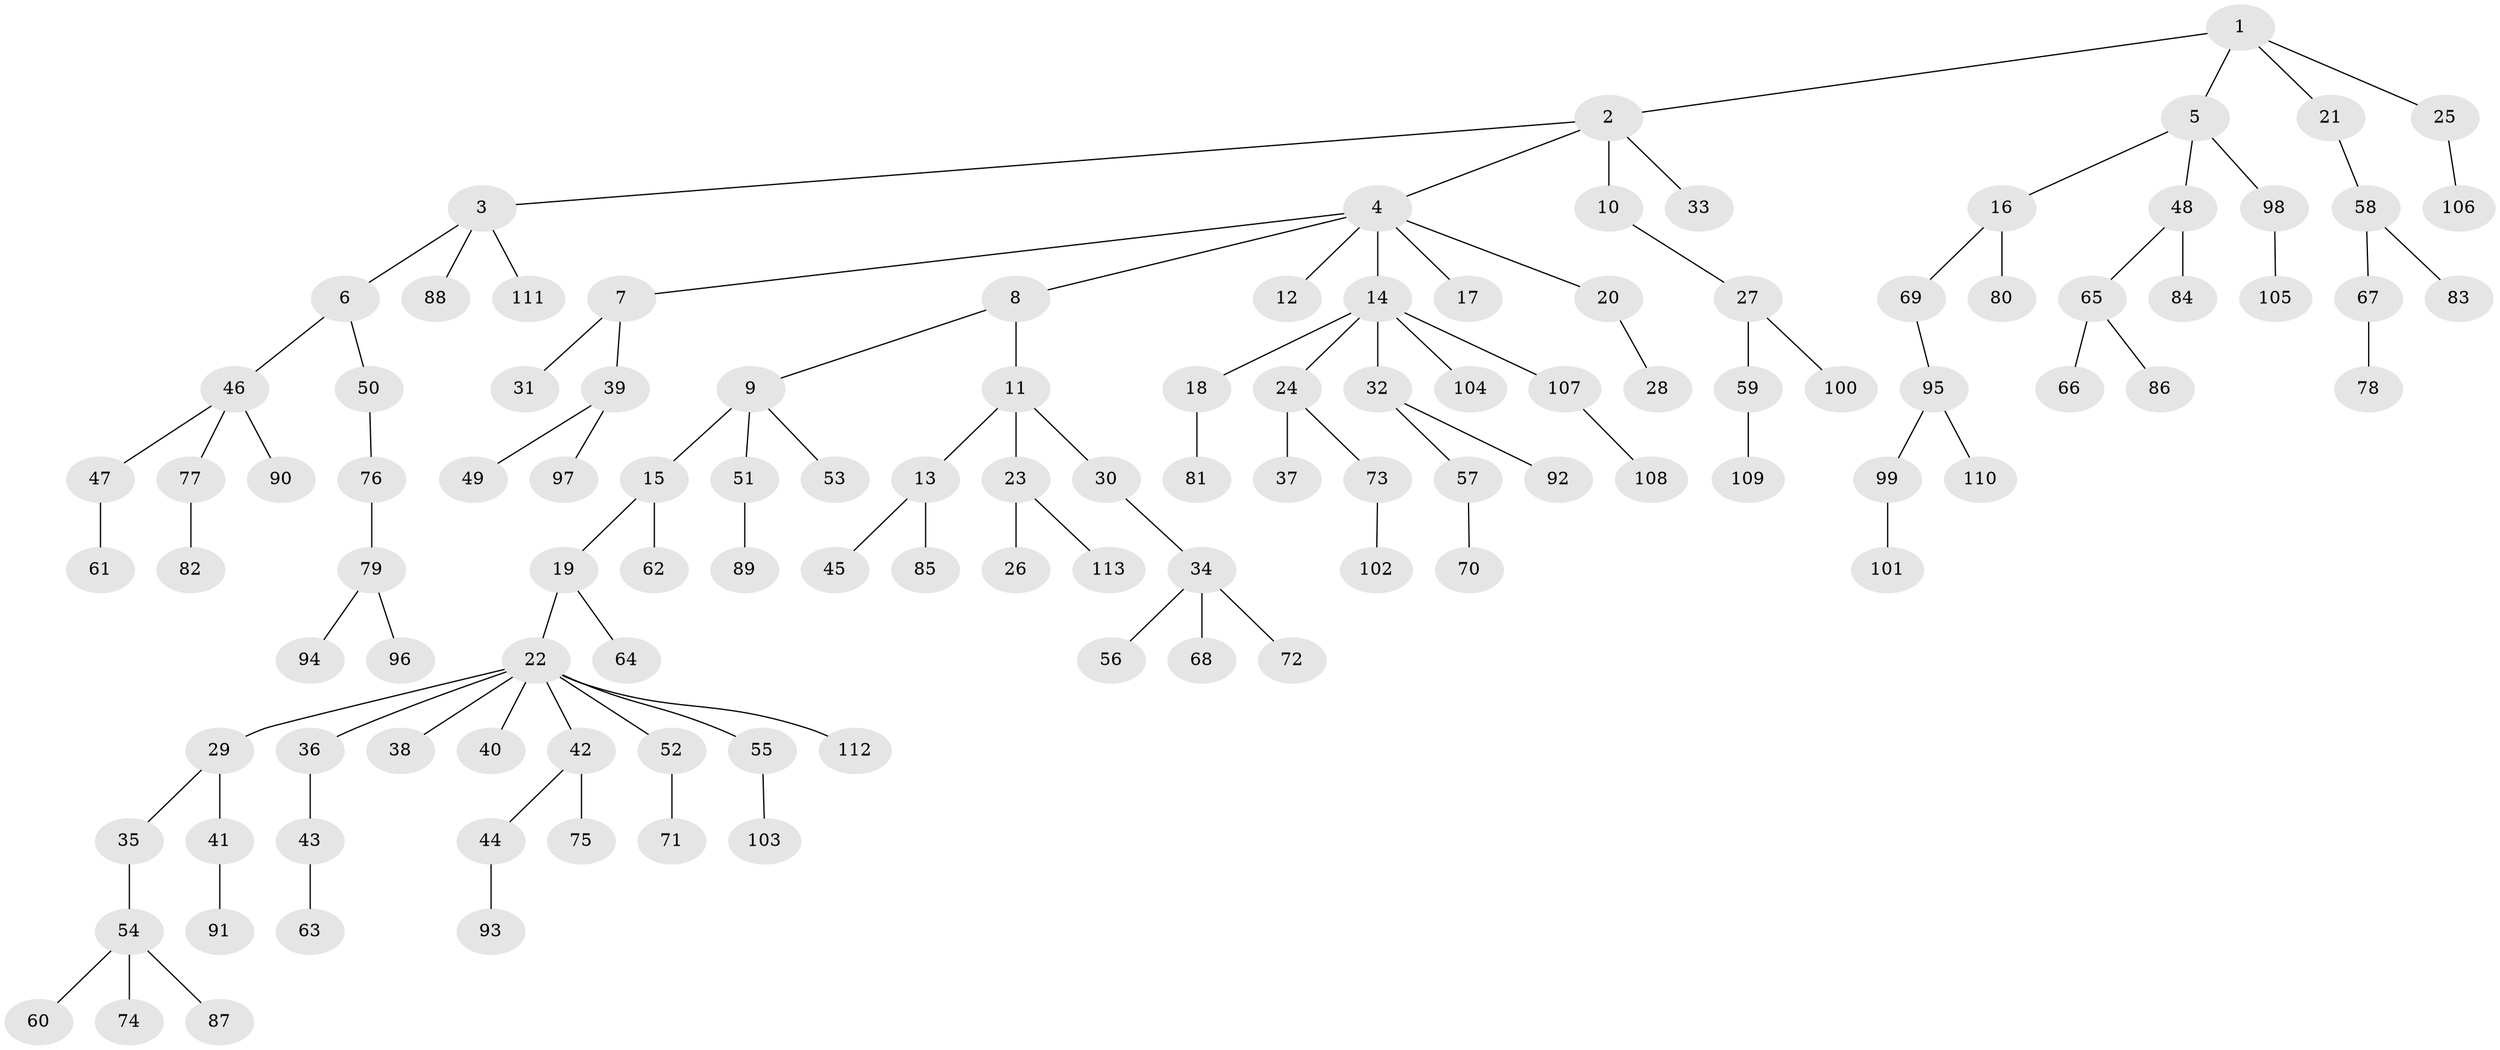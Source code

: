 // coarse degree distribution, {4: 0.05194805194805195, 7: 0.012987012987012988, 8: 0.012987012987012988, 5: 0.03896103896103896, 3: 0.11688311688311688, 2: 0.15584415584415584, 1: 0.5974025974025974, 9: 0.012987012987012988}
// Generated by graph-tools (version 1.1) at 2025/42/03/06/25 10:42:05]
// undirected, 113 vertices, 112 edges
graph export_dot {
graph [start="1"]
  node [color=gray90,style=filled];
  1;
  2;
  3;
  4;
  5;
  6;
  7;
  8;
  9;
  10;
  11;
  12;
  13;
  14;
  15;
  16;
  17;
  18;
  19;
  20;
  21;
  22;
  23;
  24;
  25;
  26;
  27;
  28;
  29;
  30;
  31;
  32;
  33;
  34;
  35;
  36;
  37;
  38;
  39;
  40;
  41;
  42;
  43;
  44;
  45;
  46;
  47;
  48;
  49;
  50;
  51;
  52;
  53;
  54;
  55;
  56;
  57;
  58;
  59;
  60;
  61;
  62;
  63;
  64;
  65;
  66;
  67;
  68;
  69;
  70;
  71;
  72;
  73;
  74;
  75;
  76;
  77;
  78;
  79;
  80;
  81;
  82;
  83;
  84;
  85;
  86;
  87;
  88;
  89;
  90;
  91;
  92;
  93;
  94;
  95;
  96;
  97;
  98;
  99;
  100;
  101;
  102;
  103;
  104;
  105;
  106;
  107;
  108;
  109;
  110;
  111;
  112;
  113;
  1 -- 2;
  1 -- 5;
  1 -- 21;
  1 -- 25;
  2 -- 3;
  2 -- 4;
  2 -- 10;
  2 -- 33;
  3 -- 6;
  3 -- 88;
  3 -- 111;
  4 -- 7;
  4 -- 8;
  4 -- 12;
  4 -- 14;
  4 -- 17;
  4 -- 20;
  5 -- 16;
  5 -- 48;
  5 -- 98;
  6 -- 46;
  6 -- 50;
  7 -- 31;
  7 -- 39;
  8 -- 9;
  8 -- 11;
  9 -- 15;
  9 -- 51;
  9 -- 53;
  10 -- 27;
  11 -- 13;
  11 -- 23;
  11 -- 30;
  13 -- 45;
  13 -- 85;
  14 -- 18;
  14 -- 24;
  14 -- 32;
  14 -- 104;
  14 -- 107;
  15 -- 19;
  15 -- 62;
  16 -- 69;
  16 -- 80;
  18 -- 81;
  19 -- 22;
  19 -- 64;
  20 -- 28;
  21 -- 58;
  22 -- 29;
  22 -- 36;
  22 -- 38;
  22 -- 40;
  22 -- 42;
  22 -- 52;
  22 -- 55;
  22 -- 112;
  23 -- 26;
  23 -- 113;
  24 -- 37;
  24 -- 73;
  25 -- 106;
  27 -- 59;
  27 -- 100;
  29 -- 35;
  29 -- 41;
  30 -- 34;
  32 -- 57;
  32 -- 92;
  34 -- 56;
  34 -- 68;
  34 -- 72;
  35 -- 54;
  36 -- 43;
  39 -- 49;
  39 -- 97;
  41 -- 91;
  42 -- 44;
  42 -- 75;
  43 -- 63;
  44 -- 93;
  46 -- 47;
  46 -- 77;
  46 -- 90;
  47 -- 61;
  48 -- 65;
  48 -- 84;
  50 -- 76;
  51 -- 89;
  52 -- 71;
  54 -- 60;
  54 -- 74;
  54 -- 87;
  55 -- 103;
  57 -- 70;
  58 -- 67;
  58 -- 83;
  59 -- 109;
  65 -- 66;
  65 -- 86;
  67 -- 78;
  69 -- 95;
  73 -- 102;
  76 -- 79;
  77 -- 82;
  79 -- 94;
  79 -- 96;
  95 -- 99;
  95 -- 110;
  98 -- 105;
  99 -- 101;
  107 -- 108;
}

